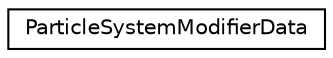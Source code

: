 digraph G
{
  edge [fontname="Helvetica",fontsize="10",labelfontname="Helvetica",labelfontsize="10"];
  node [fontname="Helvetica",fontsize="10",shape=record];
  rankdir=LR;
  Node1 [label="ParticleSystemModifierData",height=0.2,width=0.4,color="black", fillcolor="white", style="filled",URL="$d7/da3/structParticleSystemModifierData.html"];
}
